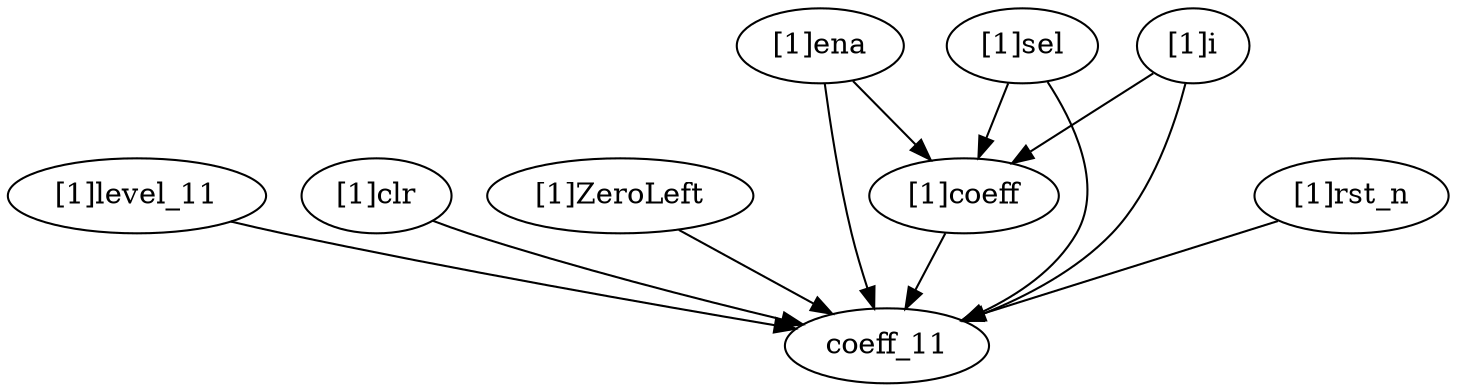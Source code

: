 strict digraph "" {
	"[1]level_11"	 [complexity=2,
		importance=0.0409046867987,
		rank=0.0204523433993];
	coeff_11	 [complexity=0,
		importance=0.0250433246555,
		rank=0.0];
	"[1]level_11" -> coeff_11;
	"[1]clr"	 [complexity=2,
		importance=0.0909913361098,
		rank=0.0454956680549];
	"[1]clr" -> coeff_11;
	"[1]ZeroLeft"	 [complexity=5,
		importance=0.123648852329,
		rank=0.0247297704658];
	"[1]ZeroLeft" -> coeff_11;
	"[1]ena"	 [complexity=4,
		importance=1.86510807928,
		rank=0.46627701982];
	"[1]ena" -> coeff_11;
	"[1]coeff"	 [complexity=2,
		importance=0.108779218655,
		rank=0.0543896093275];
	"[1]ena" -> "[1]coeff";
	"[1]sel"	 [complexity=4,
		importance=1.86510807928,
		rank=0.46627701982];
	"[1]sel" -> coeff_11;
	"[1]sel" -> "[1]coeff";
	"[1]coeff" -> coeff_11;
	"[1]i"	 [complexity=3,
		importance=1.75632886062,
		rank=0.585442953541];
	"[1]i" -> coeff_11;
	"[1]i" -> "[1]coeff";
	"[1]rst_n"	 [complexity=1,
		importance=0.116034660765,
		rank=0.116034660765];
	"[1]rst_n" -> coeff_11;
}
